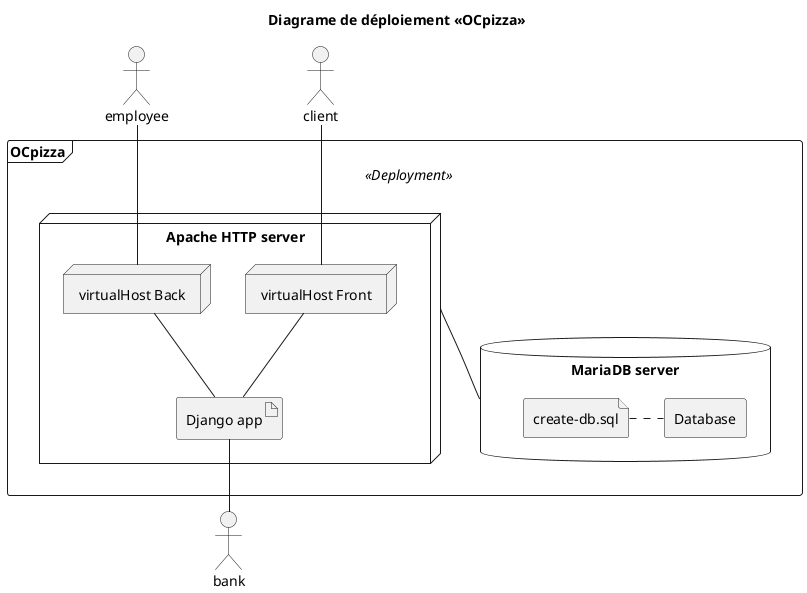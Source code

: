 @startuml
title Diagrame de déploiement «OCpizza»

/' = = = = = = = STYLE = = = = = = = '/
' skinparam monochrome true
' skinparam linetype ortho

actor "bank"
actor "employee"
actor "client"

/' = = = = = = = ARTIFACT = = = = = = = '/

Frame  "OCpizza" <<Deployment>> {

    node "Apache HTTP server" as ws {
        node "virtualHost Front" as vhf
        node "virtualHost Back" as vhb
        artifact "Django app" as dapp
    }

    database "MariaDB server" as dbs {
        file "create-db.sql" as scriptdb
        rectangle "Database" as db
    }
}

/' = = = = = = = RELATION = = = = = = = '/

bank -up- dapp
client -- vhf
employee -- vhb

ws -- dbs
vhf -- dapp
dapp -up- vhb

scriptdb . db

@enduml
